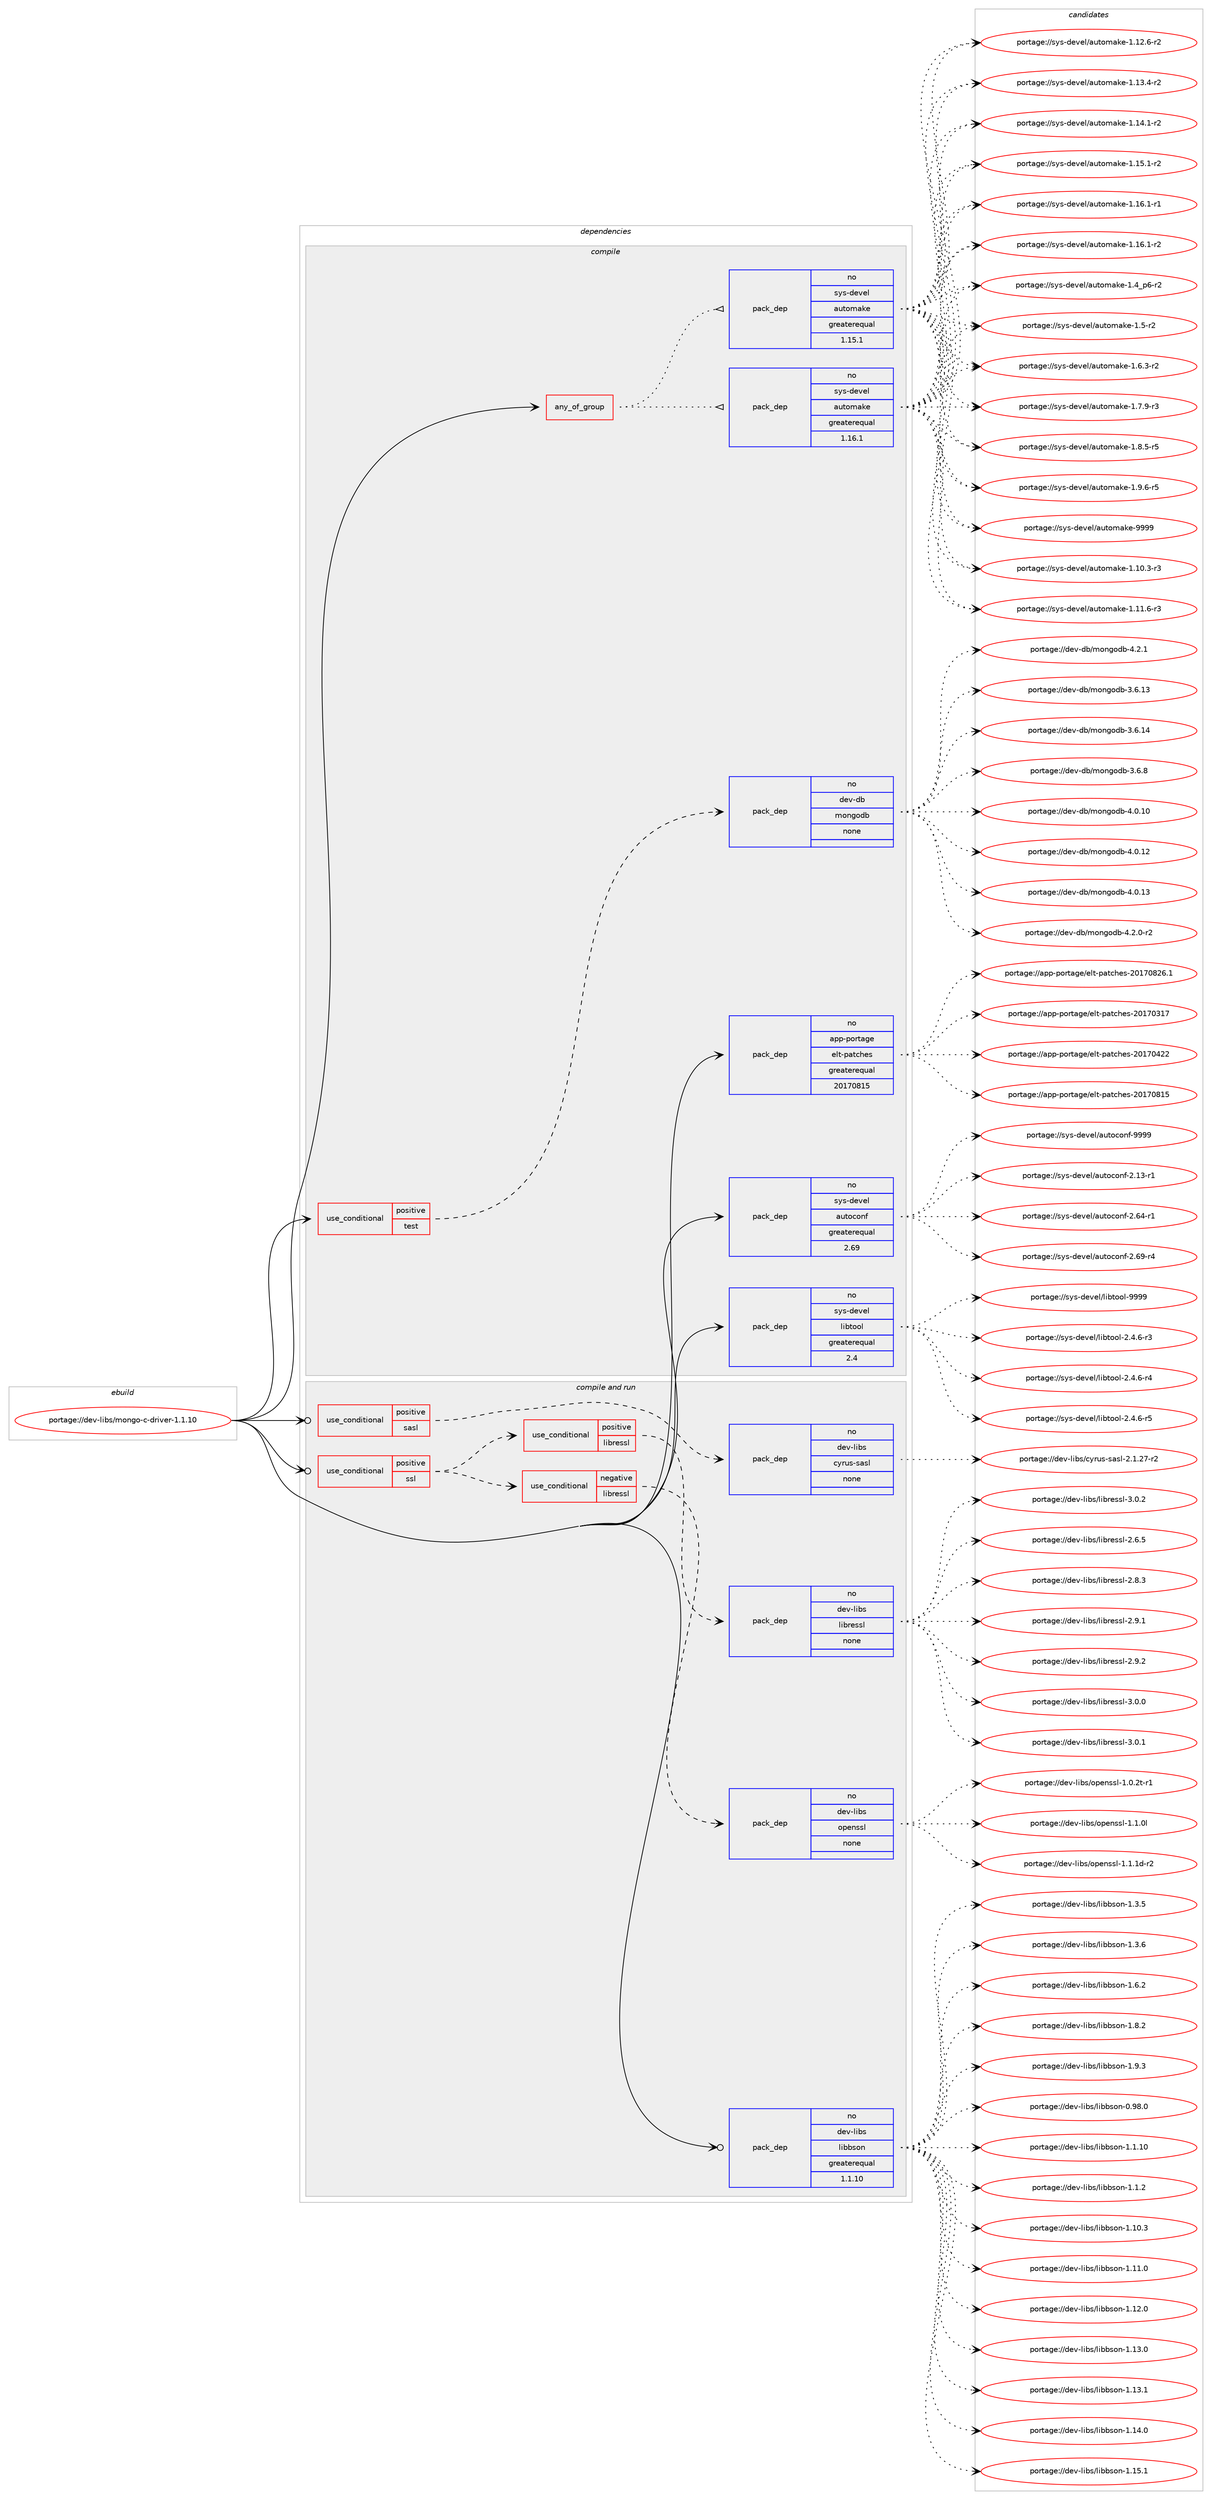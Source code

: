 digraph prolog {

# *************
# Graph options
# *************

newrank=true;
concentrate=true;
compound=true;
graph [rankdir=LR,fontname=Helvetica,fontsize=10,ranksep=1.5];#, ranksep=2.5, nodesep=0.2];
edge  [arrowhead=vee];
node  [fontname=Helvetica,fontsize=10];

# **********
# The ebuild
# **********

subgraph cluster_leftcol {
color=gray;
rank=same;
label=<<i>ebuild</i>>;
id [label="portage://dev-libs/mongo-c-driver-1.1.10", color=red, width=4, href="../dev-libs/mongo-c-driver-1.1.10.svg"];
}

# ****************
# The dependencies
# ****************

subgraph cluster_midcol {
color=gray;
label=<<i>dependencies</i>>;
subgraph cluster_compile {
fillcolor="#eeeeee";
style=filled;
label=<<i>compile</i>>;
subgraph any3032 {
dependency102875 [label=<<TABLE BORDER="0" CELLBORDER="1" CELLSPACING="0" CELLPADDING="4"><TR><TD CELLPADDING="10">any_of_group</TD></TR></TABLE>>, shape=none, color=red];subgraph pack78234 {
dependency102876 [label=<<TABLE BORDER="0" CELLBORDER="1" CELLSPACING="0" CELLPADDING="4" WIDTH="220"><TR><TD ROWSPAN="6" CELLPADDING="30">pack_dep</TD></TR><TR><TD WIDTH="110">no</TD></TR><TR><TD>sys-devel</TD></TR><TR><TD>automake</TD></TR><TR><TD>greaterequal</TD></TR><TR><TD>1.16.1</TD></TR></TABLE>>, shape=none, color=blue];
}
dependency102875:e -> dependency102876:w [weight=20,style="dotted",arrowhead="oinv"];
subgraph pack78235 {
dependency102877 [label=<<TABLE BORDER="0" CELLBORDER="1" CELLSPACING="0" CELLPADDING="4" WIDTH="220"><TR><TD ROWSPAN="6" CELLPADDING="30">pack_dep</TD></TR><TR><TD WIDTH="110">no</TD></TR><TR><TD>sys-devel</TD></TR><TR><TD>automake</TD></TR><TR><TD>greaterequal</TD></TR><TR><TD>1.15.1</TD></TR></TABLE>>, shape=none, color=blue];
}
dependency102875:e -> dependency102877:w [weight=20,style="dotted",arrowhead="oinv"];
}
id:e -> dependency102875:w [weight=20,style="solid",arrowhead="vee"];
subgraph cond21550 {
dependency102878 [label=<<TABLE BORDER="0" CELLBORDER="1" CELLSPACING="0" CELLPADDING="4"><TR><TD ROWSPAN="3" CELLPADDING="10">use_conditional</TD></TR><TR><TD>positive</TD></TR><TR><TD>test</TD></TR></TABLE>>, shape=none, color=red];
subgraph pack78236 {
dependency102879 [label=<<TABLE BORDER="0" CELLBORDER="1" CELLSPACING="0" CELLPADDING="4" WIDTH="220"><TR><TD ROWSPAN="6" CELLPADDING="30">pack_dep</TD></TR><TR><TD WIDTH="110">no</TD></TR><TR><TD>dev-db</TD></TR><TR><TD>mongodb</TD></TR><TR><TD>none</TD></TR><TR><TD></TD></TR></TABLE>>, shape=none, color=blue];
}
dependency102878:e -> dependency102879:w [weight=20,style="dashed",arrowhead="vee"];
}
id:e -> dependency102878:w [weight=20,style="solid",arrowhead="vee"];
subgraph pack78237 {
dependency102880 [label=<<TABLE BORDER="0" CELLBORDER="1" CELLSPACING="0" CELLPADDING="4" WIDTH="220"><TR><TD ROWSPAN="6" CELLPADDING="30">pack_dep</TD></TR><TR><TD WIDTH="110">no</TD></TR><TR><TD>app-portage</TD></TR><TR><TD>elt-patches</TD></TR><TR><TD>greaterequal</TD></TR><TR><TD>20170815</TD></TR></TABLE>>, shape=none, color=blue];
}
id:e -> dependency102880:w [weight=20,style="solid",arrowhead="vee"];
subgraph pack78238 {
dependency102881 [label=<<TABLE BORDER="0" CELLBORDER="1" CELLSPACING="0" CELLPADDING="4" WIDTH="220"><TR><TD ROWSPAN="6" CELLPADDING="30">pack_dep</TD></TR><TR><TD WIDTH="110">no</TD></TR><TR><TD>sys-devel</TD></TR><TR><TD>autoconf</TD></TR><TR><TD>greaterequal</TD></TR><TR><TD>2.69</TD></TR></TABLE>>, shape=none, color=blue];
}
id:e -> dependency102881:w [weight=20,style="solid",arrowhead="vee"];
subgraph pack78239 {
dependency102882 [label=<<TABLE BORDER="0" CELLBORDER="1" CELLSPACING="0" CELLPADDING="4" WIDTH="220"><TR><TD ROWSPAN="6" CELLPADDING="30">pack_dep</TD></TR><TR><TD WIDTH="110">no</TD></TR><TR><TD>sys-devel</TD></TR><TR><TD>libtool</TD></TR><TR><TD>greaterequal</TD></TR><TR><TD>2.4</TD></TR></TABLE>>, shape=none, color=blue];
}
id:e -> dependency102882:w [weight=20,style="solid",arrowhead="vee"];
}
subgraph cluster_compileandrun {
fillcolor="#eeeeee";
style=filled;
label=<<i>compile and run</i>>;
subgraph cond21551 {
dependency102883 [label=<<TABLE BORDER="0" CELLBORDER="1" CELLSPACING="0" CELLPADDING="4"><TR><TD ROWSPAN="3" CELLPADDING="10">use_conditional</TD></TR><TR><TD>positive</TD></TR><TR><TD>sasl</TD></TR></TABLE>>, shape=none, color=red];
subgraph pack78240 {
dependency102884 [label=<<TABLE BORDER="0" CELLBORDER="1" CELLSPACING="0" CELLPADDING="4" WIDTH="220"><TR><TD ROWSPAN="6" CELLPADDING="30">pack_dep</TD></TR><TR><TD WIDTH="110">no</TD></TR><TR><TD>dev-libs</TD></TR><TR><TD>cyrus-sasl</TD></TR><TR><TD>none</TD></TR><TR><TD></TD></TR></TABLE>>, shape=none, color=blue];
}
dependency102883:e -> dependency102884:w [weight=20,style="dashed",arrowhead="vee"];
}
id:e -> dependency102883:w [weight=20,style="solid",arrowhead="odotvee"];
subgraph cond21552 {
dependency102885 [label=<<TABLE BORDER="0" CELLBORDER="1" CELLSPACING="0" CELLPADDING="4"><TR><TD ROWSPAN="3" CELLPADDING="10">use_conditional</TD></TR><TR><TD>positive</TD></TR><TR><TD>ssl</TD></TR></TABLE>>, shape=none, color=red];
subgraph cond21553 {
dependency102886 [label=<<TABLE BORDER="0" CELLBORDER="1" CELLSPACING="0" CELLPADDING="4"><TR><TD ROWSPAN="3" CELLPADDING="10">use_conditional</TD></TR><TR><TD>negative</TD></TR><TR><TD>libressl</TD></TR></TABLE>>, shape=none, color=red];
subgraph pack78241 {
dependency102887 [label=<<TABLE BORDER="0" CELLBORDER="1" CELLSPACING="0" CELLPADDING="4" WIDTH="220"><TR><TD ROWSPAN="6" CELLPADDING="30">pack_dep</TD></TR><TR><TD WIDTH="110">no</TD></TR><TR><TD>dev-libs</TD></TR><TR><TD>openssl</TD></TR><TR><TD>none</TD></TR><TR><TD></TD></TR></TABLE>>, shape=none, color=blue];
}
dependency102886:e -> dependency102887:w [weight=20,style="dashed",arrowhead="vee"];
}
dependency102885:e -> dependency102886:w [weight=20,style="dashed",arrowhead="vee"];
subgraph cond21554 {
dependency102888 [label=<<TABLE BORDER="0" CELLBORDER="1" CELLSPACING="0" CELLPADDING="4"><TR><TD ROWSPAN="3" CELLPADDING="10">use_conditional</TD></TR><TR><TD>positive</TD></TR><TR><TD>libressl</TD></TR></TABLE>>, shape=none, color=red];
subgraph pack78242 {
dependency102889 [label=<<TABLE BORDER="0" CELLBORDER="1" CELLSPACING="0" CELLPADDING="4" WIDTH="220"><TR><TD ROWSPAN="6" CELLPADDING="30">pack_dep</TD></TR><TR><TD WIDTH="110">no</TD></TR><TR><TD>dev-libs</TD></TR><TR><TD>libressl</TD></TR><TR><TD>none</TD></TR><TR><TD></TD></TR></TABLE>>, shape=none, color=blue];
}
dependency102888:e -> dependency102889:w [weight=20,style="dashed",arrowhead="vee"];
}
dependency102885:e -> dependency102888:w [weight=20,style="dashed",arrowhead="vee"];
}
id:e -> dependency102885:w [weight=20,style="solid",arrowhead="odotvee"];
subgraph pack78243 {
dependency102890 [label=<<TABLE BORDER="0" CELLBORDER="1" CELLSPACING="0" CELLPADDING="4" WIDTH="220"><TR><TD ROWSPAN="6" CELLPADDING="30">pack_dep</TD></TR><TR><TD WIDTH="110">no</TD></TR><TR><TD>dev-libs</TD></TR><TR><TD>libbson</TD></TR><TR><TD>greaterequal</TD></TR><TR><TD>1.1.10</TD></TR></TABLE>>, shape=none, color=blue];
}
id:e -> dependency102890:w [weight=20,style="solid",arrowhead="odotvee"];
}
subgraph cluster_run {
fillcolor="#eeeeee";
style=filled;
label=<<i>run</i>>;
}
}

# **************
# The candidates
# **************

subgraph cluster_choices {
rank=same;
color=gray;
label=<<i>candidates</i>>;

subgraph choice78234 {
color=black;
nodesep=1;
choiceportage11512111545100101118101108479711711611110997107101454946494846514511451 [label="portage://sys-devel/automake-1.10.3-r3", color=red, width=4,href="../sys-devel/automake-1.10.3-r3.svg"];
choiceportage11512111545100101118101108479711711611110997107101454946494946544511451 [label="portage://sys-devel/automake-1.11.6-r3", color=red, width=4,href="../sys-devel/automake-1.11.6-r3.svg"];
choiceportage11512111545100101118101108479711711611110997107101454946495046544511450 [label="portage://sys-devel/automake-1.12.6-r2", color=red, width=4,href="../sys-devel/automake-1.12.6-r2.svg"];
choiceportage11512111545100101118101108479711711611110997107101454946495146524511450 [label="portage://sys-devel/automake-1.13.4-r2", color=red, width=4,href="../sys-devel/automake-1.13.4-r2.svg"];
choiceportage11512111545100101118101108479711711611110997107101454946495246494511450 [label="portage://sys-devel/automake-1.14.1-r2", color=red, width=4,href="../sys-devel/automake-1.14.1-r2.svg"];
choiceportage11512111545100101118101108479711711611110997107101454946495346494511450 [label="portage://sys-devel/automake-1.15.1-r2", color=red, width=4,href="../sys-devel/automake-1.15.1-r2.svg"];
choiceportage11512111545100101118101108479711711611110997107101454946495446494511449 [label="portage://sys-devel/automake-1.16.1-r1", color=red, width=4,href="../sys-devel/automake-1.16.1-r1.svg"];
choiceportage11512111545100101118101108479711711611110997107101454946495446494511450 [label="portage://sys-devel/automake-1.16.1-r2", color=red, width=4,href="../sys-devel/automake-1.16.1-r2.svg"];
choiceportage115121115451001011181011084797117116111109971071014549465295112544511450 [label="portage://sys-devel/automake-1.4_p6-r2", color=red, width=4,href="../sys-devel/automake-1.4_p6-r2.svg"];
choiceportage11512111545100101118101108479711711611110997107101454946534511450 [label="portage://sys-devel/automake-1.5-r2", color=red, width=4,href="../sys-devel/automake-1.5-r2.svg"];
choiceportage115121115451001011181011084797117116111109971071014549465446514511450 [label="portage://sys-devel/automake-1.6.3-r2", color=red, width=4,href="../sys-devel/automake-1.6.3-r2.svg"];
choiceportage115121115451001011181011084797117116111109971071014549465546574511451 [label="portage://sys-devel/automake-1.7.9-r3", color=red, width=4,href="../sys-devel/automake-1.7.9-r3.svg"];
choiceportage115121115451001011181011084797117116111109971071014549465646534511453 [label="portage://sys-devel/automake-1.8.5-r5", color=red, width=4,href="../sys-devel/automake-1.8.5-r5.svg"];
choiceportage115121115451001011181011084797117116111109971071014549465746544511453 [label="portage://sys-devel/automake-1.9.6-r5", color=red, width=4,href="../sys-devel/automake-1.9.6-r5.svg"];
choiceportage115121115451001011181011084797117116111109971071014557575757 [label="portage://sys-devel/automake-9999", color=red, width=4,href="../sys-devel/automake-9999.svg"];
dependency102876:e -> choiceportage11512111545100101118101108479711711611110997107101454946494846514511451:w [style=dotted,weight="100"];
dependency102876:e -> choiceportage11512111545100101118101108479711711611110997107101454946494946544511451:w [style=dotted,weight="100"];
dependency102876:e -> choiceportage11512111545100101118101108479711711611110997107101454946495046544511450:w [style=dotted,weight="100"];
dependency102876:e -> choiceportage11512111545100101118101108479711711611110997107101454946495146524511450:w [style=dotted,weight="100"];
dependency102876:e -> choiceportage11512111545100101118101108479711711611110997107101454946495246494511450:w [style=dotted,weight="100"];
dependency102876:e -> choiceportage11512111545100101118101108479711711611110997107101454946495346494511450:w [style=dotted,weight="100"];
dependency102876:e -> choiceportage11512111545100101118101108479711711611110997107101454946495446494511449:w [style=dotted,weight="100"];
dependency102876:e -> choiceportage11512111545100101118101108479711711611110997107101454946495446494511450:w [style=dotted,weight="100"];
dependency102876:e -> choiceportage115121115451001011181011084797117116111109971071014549465295112544511450:w [style=dotted,weight="100"];
dependency102876:e -> choiceportage11512111545100101118101108479711711611110997107101454946534511450:w [style=dotted,weight="100"];
dependency102876:e -> choiceportage115121115451001011181011084797117116111109971071014549465446514511450:w [style=dotted,weight="100"];
dependency102876:e -> choiceportage115121115451001011181011084797117116111109971071014549465546574511451:w [style=dotted,weight="100"];
dependency102876:e -> choiceportage115121115451001011181011084797117116111109971071014549465646534511453:w [style=dotted,weight="100"];
dependency102876:e -> choiceportage115121115451001011181011084797117116111109971071014549465746544511453:w [style=dotted,weight="100"];
dependency102876:e -> choiceportage115121115451001011181011084797117116111109971071014557575757:w [style=dotted,weight="100"];
}
subgraph choice78235 {
color=black;
nodesep=1;
choiceportage11512111545100101118101108479711711611110997107101454946494846514511451 [label="portage://sys-devel/automake-1.10.3-r3", color=red, width=4,href="../sys-devel/automake-1.10.3-r3.svg"];
choiceportage11512111545100101118101108479711711611110997107101454946494946544511451 [label="portage://sys-devel/automake-1.11.6-r3", color=red, width=4,href="../sys-devel/automake-1.11.6-r3.svg"];
choiceportage11512111545100101118101108479711711611110997107101454946495046544511450 [label="portage://sys-devel/automake-1.12.6-r2", color=red, width=4,href="../sys-devel/automake-1.12.6-r2.svg"];
choiceportage11512111545100101118101108479711711611110997107101454946495146524511450 [label="portage://sys-devel/automake-1.13.4-r2", color=red, width=4,href="../sys-devel/automake-1.13.4-r2.svg"];
choiceportage11512111545100101118101108479711711611110997107101454946495246494511450 [label="portage://sys-devel/automake-1.14.1-r2", color=red, width=4,href="../sys-devel/automake-1.14.1-r2.svg"];
choiceportage11512111545100101118101108479711711611110997107101454946495346494511450 [label="portage://sys-devel/automake-1.15.1-r2", color=red, width=4,href="../sys-devel/automake-1.15.1-r2.svg"];
choiceportage11512111545100101118101108479711711611110997107101454946495446494511449 [label="portage://sys-devel/automake-1.16.1-r1", color=red, width=4,href="../sys-devel/automake-1.16.1-r1.svg"];
choiceportage11512111545100101118101108479711711611110997107101454946495446494511450 [label="portage://sys-devel/automake-1.16.1-r2", color=red, width=4,href="../sys-devel/automake-1.16.1-r2.svg"];
choiceportage115121115451001011181011084797117116111109971071014549465295112544511450 [label="portage://sys-devel/automake-1.4_p6-r2", color=red, width=4,href="../sys-devel/automake-1.4_p6-r2.svg"];
choiceportage11512111545100101118101108479711711611110997107101454946534511450 [label="portage://sys-devel/automake-1.5-r2", color=red, width=4,href="../sys-devel/automake-1.5-r2.svg"];
choiceportage115121115451001011181011084797117116111109971071014549465446514511450 [label="portage://sys-devel/automake-1.6.3-r2", color=red, width=4,href="../sys-devel/automake-1.6.3-r2.svg"];
choiceportage115121115451001011181011084797117116111109971071014549465546574511451 [label="portage://sys-devel/automake-1.7.9-r3", color=red, width=4,href="../sys-devel/automake-1.7.9-r3.svg"];
choiceportage115121115451001011181011084797117116111109971071014549465646534511453 [label="portage://sys-devel/automake-1.8.5-r5", color=red, width=4,href="../sys-devel/automake-1.8.5-r5.svg"];
choiceportage115121115451001011181011084797117116111109971071014549465746544511453 [label="portage://sys-devel/automake-1.9.6-r5", color=red, width=4,href="../sys-devel/automake-1.9.6-r5.svg"];
choiceportage115121115451001011181011084797117116111109971071014557575757 [label="portage://sys-devel/automake-9999", color=red, width=4,href="../sys-devel/automake-9999.svg"];
dependency102877:e -> choiceportage11512111545100101118101108479711711611110997107101454946494846514511451:w [style=dotted,weight="100"];
dependency102877:e -> choiceportage11512111545100101118101108479711711611110997107101454946494946544511451:w [style=dotted,weight="100"];
dependency102877:e -> choiceportage11512111545100101118101108479711711611110997107101454946495046544511450:w [style=dotted,weight="100"];
dependency102877:e -> choiceportage11512111545100101118101108479711711611110997107101454946495146524511450:w [style=dotted,weight="100"];
dependency102877:e -> choiceportage11512111545100101118101108479711711611110997107101454946495246494511450:w [style=dotted,weight="100"];
dependency102877:e -> choiceportage11512111545100101118101108479711711611110997107101454946495346494511450:w [style=dotted,weight="100"];
dependency102877:e -> choiceportage11512111545100101118101108479711711611110997107101454946495446494511449:w [style=dotted,weight="100"];
dependency102877:e -> choiceportage11512111545100101118101108479711711611110997107101454946495446494511450:w [style=dotted,weight="100"];
dependency102877:e -> choiceportage115121115451001011181011084797117116111109971071014549465295112544511450:w [style=dotted,weight="100"];
dependency102877:e -> choiceportage11512111545100101118101108479711711611110997107101454946534511450:w [style=dotted,weight="100"];
dependency102877:e -> choiceportage115121115451001011181011084797117116111109971071014549465446514511450:w [style=dotted,weight="100"];
dependency102877:e -> choiceportage115121115451001011181011084797117116111109971071014549465546574511451:w [style=dotted,weight="100"];
dependency102877:e -> choiceportage115121115451001011181011084797117116111109971071014549465646534511453:w [style=dotted,weight="100"];
dependency102877:e -> choiceportage115121115451001011181011084797117116111109971071014549465746544511453:w [style=dotted,weight="100"];
dependency102877:e -> choiceportage115121115451001011181011084797117116111109971071014557575757:w [style=dotted,weight="100"];
}
subgraph choice78236 {
color=black;
nodesep=1;
choiceportage1001011184510098471091111101031111009845514654464951 [label="portage://dev-db/mongodb-3.6.13", color=red, width=4,href="../dev-db/mongodb-3.6.13.svg"];
choiceportage1001011184510098471091111101031111009845514654464952 [label="portage://dev-db/mongodb-3.6.14", color=red, width=4,href="../dev-db/mongodb-3.6.14.svg"];
choiceportage10010111845100984710911111010311110098455146544656 [label="portage://dev-db/mongodb-3.6.8", color=red, width=4,href="../dev-db/mongodb-3.6.8.svg"];
choiceportage1001011184510098471091111101031111009845524648464948 [label="portage://dev-db/mongodb-4.0.10", color=red, width=4,href="../dev-db/mongodb-4.0.10.svg"];
choiceportage1001011184510098471091111101031111009845524648464950 [label="portage://dev-db/mongodb-4.0.12", color=red, width=4,href="../dev-db/mongodb-4.0.12.svg"];
choiceportage1001011184510098471091111101031111009845524648464951 [label="portage://dev-db/mongodb-4.0.13", color=red, width=4,href="../dev-db/mongodb-4.0.13.svg"];
choiceportage100101118451009847109111110103111100984552465046484511450 [label="portage://dev-db/mongodb-4.2.0-r2", color=red, width=4,href="../dev-db/mongodb-4.2.0-r2.svg"];
choiceportage10010111845100984710911111010311110098455246504649 [label="portage://dev-db/mongodb-4.2.1", color=red, width=4,href="../dev-db/mongodb-4.2.1.svg"];
dependency102879:e -> choiceportage1001011184510098471091111101031111009845514654464951:w [style=dotted,weight="100"];
dependency102879:e -> choiceportage1001011184510098471091111101031111009845514654464952:w [style=dotted,weight="100"];
dependency102879:e -> choiceportage10010111845100984710911111010311110098455146544656:w [style=dotted,weight="100"];
dependency102879:e -> choiceportage1001011184510098471091111101031111009845524648464948:w [style=dotted,weight="100"];
dependency102879:e -> choiceportage1001011184510098471091111101031111009845524648464950:w [style=dotted,weight="100"];
dependency102879:e -> choiceportage1001011184510098471091111101031111009845524648464951:w [style=dotted,weight="100"];
dependency102879:e -> choiceportage100101118451009847109111110103111100984552465046484511450:w [style=dotted,weight="100"];
dependency102879:e -> choiceportage10010111845100984710911111010311110098455246504649:w [style=dotted,weight="100"];
}
subgraph choice78237 {
color=black;
nodesep=1;
choiceportage97112112451121111141169710310147101108116451129711699104101115455048495548514955 [label="portage://app-portage/elt-patches-20170317", color=red, width=4,href="../app-portage/elt-patches-20170317.svg"];
choiceportage97112112451121111141169710310147101108116451129711699104101115455048495548525050 [label="portage://app-portage/elt-patches-20170422", color=red, width=4,href="../app-portage/elt-patches-20170422.svg"];
choiceportage97112112451121111141169710310147101108116451129711699104101115455048495548564953 [label="portage://app-portage/elt-patches-20170815", color=red, width=4,href="../app-portage/elt-patches-20170815.svg"];
choiceportage971121124511211111411697103101471011081164511297116991041011154550484955485650544649 [label="portage://app-portage/elt-patches-20170826.1", color=red, width=4,href="../app-portage/elt-patches-20170826.1.svg"];
dependency102880:e -> choiceportage97112112451121111141169710310147101108116451129711699104101115455048495548514955:w [style=dotted,weight="100"];
dependency102880:e -> choiceportage97112112451121111141169710310147101108116451129711699104101115455048495548525050:w [style=dotted,weight="100"];
dependency102880:e -> choiceportage97112112451121111141169710310147101108116451129711699104101115455048495548564953:w [style=dotted,weight="100"];
dependency102880:e -> choiceportage971121124511211111411697103101471011081164511297116991041011154550484955485650544649:w [style=dotted,weight="100"];
}
subgraph choice78238 {
color=black;
nodesep=1;
choiceportage1151211154510010111810110847971171161119911111010245504649514511449 [label="portage://sys-devel/autoconf-2.13-r1", color=red, width=4,href="../sys-devel/autoconf-2.13-r1.svg"];
choiceportage1151211154510010111810110847971171161119911111010245504654524511449 [label="portage://sys-devel/autoconf-2.64-r1", color=red, width=4,href="../sys-devel/autoconf-2.64-r1.svg"];
choiceportage1151211154510010111810110847971171161119911111010245504654574511452 [label="portage://sys-devel/autoconf-2.69-r4", color=red, width=4,href="../sys-devel/autoconf-2.69-r4.svg"];
choiceportage115121115451001011181011084797117116111991111101024557575757 [label="portage://sys-devel/autoconf-9999", color=red, width=4,href="../sys-devel/autoconf-9999.svg"];
dependency102881:e -> choiceportage1151211154510010111810110847971171161119911111010245504649514511449:w [style=dotted,weight="100"];
dependency102881:e -> choiceportage1151211154510010111810110847971171161119911111010245504654524511449:w [style=dotted,weight="100"];
dependency102881:e -> choiceportage1151211154510010111810110847971171161119911111010245504654574511452:w [style=dotted,weight="100"];
dependency102881:e -> choiceportage115121115451001011181011084797117116111991111101024557575757:w [style=dotted,weight="100"];
}
subgraph choice78239 {
color=black;
nodesep=1;
choiceportage1151211154510010111810110847108105981161111111084550465246544511451 [label="portage://sys-devel/libtool-2.4.6-r3", color=red, width=4,href="../sys-devel/libtool-2.4.6-r3.svg"];
choiceportage1151211154510010111810110847108105981161111111084550465246544511452 [label="portage://sys-devel/libtool-2.4.6-r4", color=red, width=4,href="../sys-devel/libtool-2.4.6-r4.svg"];
choiceportage1151211154510010111810110847108105981161111111084550465246544511453 [label="portage://sys-devel/libtool-2.4.6-r5", color=red, width=4,href="../sys-devel/libtool-2.4.6-r5.svg"];
choiceportage1151211154510010111810110847108105981161111111084557575757 [label="portage://sys-devel/libtool-9999", color=red, width=4,href="../sys-devel/libtool-9999.svg"];
dependency102882:e -> choiceportage1151211154510010111810110847108105981161111111084550465246544511451:w [style=dotted,weight="100"];
dependency102882:e -> choiceportage1151211154510010111810110847108105981161111111084550465246544511452:w [style=dotted,weight="100"];
dependency102882:e -> choiceportage1151211154510010111810110847108105981161111111084550465246544511453:w [style=dotted,weight="100"];
dependency102882:e -> choiceportage1151211154510010111810110847108105981161111111084557575757:w [style=dotted,weight="100"];
}
subgraph choice78240 {
color=black;
nodesep=1;
choiceportage100101118451081059811547991211141171154511597115108455046494650554511450 [label="portage://dev-libs/cyrus-sasl-2.1.27-r2", color=red, width=4,href="../dev-libs/cyrus-sasl-2.1.27-r2.svg"];
dependency102884:e -> choiceportage100101118451081059811547991211141171154511597115108455046494650554511450:w [style=dotted,weight="100"];
}
subgraph choice78241 {
color=black;
nodesep=1;
choiceportage1001011184510810598115471111121011101151151084549464846501164511449 [label="portage://dev-libs/openssl-1.0.2t-r1", color=red, width=4,href="../dev-libs/openssl-1.0.2t-r1.svg"];
choiceportage100101118451081059811547111112101110115115108454946494648108 [label="portage://dev-libs/openssl-1.1.0l", color=red, width=4,href="../dev-libs/openssl-1.1.0l.svg"];
choiceportage1001011184510810598115471111121011101151151084549464946491004511450 [label="portage://dev-libs/openssl-1.1.1d-r2", color=red, width=4,href="../dev-libs/openssl-1.1.1d-r2.svg"];
dependency102887:e -> choiceportage1001011184510810598115471111121011101151151084549464846501164511449:w [style=dotted,weight="100"];
dependency102887:e -> choiceportage100101118451081059811547111112101110115115108454946494648108:w [style=dotted,weight="100"];
dependency102887:e -> choiceportage1001011184510810598115471111121011101151151084549464946491004511450:w [style=dotted,weight="100"];
}
subgraph choice78242 {
color=black;
nodesep=1;
choiceportage10010111845108105981154710810598114101115115108455046544653 [label="portage://dev-libs/libressl-2.6.5", color=red, width=4,href="../dev-libs/libressl-2.6.5.svg"];
choiceportage10010111845108105981154710810598114101115115108455046564651 [label="portage://dev-libs/libressl-2.8.3", color=red, width=4,href="../dev-libs/libressl-2.8.3.svg"];
choiceportage10010111845108105981154710810598114101115115108455046574649 [label="portage://dev-libs/libressl-2.9.1", color=red, width=4,href="../dev-libs/libressl-2.9.1.svg"];
choiceportage10010111845108105981154710810598114101115115108455046574650 [label="portage://dev-libs/libressl-2.9.2", color=red, width=4,href="../dev-libs/libressl-2.9.2.svg"];
choiceportage10010111845108105981154710810598114101115115108455146484648 [label="portage://dev-libs/libressl-3.0.0", color=red, width=4,href="../dev-libs/libressl-3.0.0.svg"];
choiceportage10010111845108105981154710810598114101115115108455146484649 [label="portage://dev-libs/libressl-3.0.1", color=red, width=4,href="../dev-libs/libressl-3.0.1.svg"];
choiceportage10010111845108105981154710810598114101115115108455146484650 [label="portage://dev-libs/libressl-3.0.2", color=red, width=4,href="../dev-libs/libressl-3.0.2.svg"];
dependency102889:e -> choiceportage10010111845108105981154710810598114101115115108455046544653:w [style=dotted,weight="100"];
dependency102889:e -> choiceportage10010111845108105981154710810598114101115115108455046564651:w [style=dotted,weight="100"];
dependency102889:e -> choiceportage10010111845108105981154710810598114101115115108455046574649:w [style=dotted,weight="100"];
dependency102889:e -> choiceportage10010111845108105981154710810598114101115115108455046574650:w [style=dotted,weight="100"];
dependency102889:e -> choiceportage10010111845108105981154710810598114101115115108455146484648:w [style=dotted,weight="100"];
dependency102889:e -> choiceportage10010111845108105981154710810598114101115115108455146484649:w [style=dotted,weight="100"];
dependency102889:e -> choiceportage10010111845108105981154710810598114101115115108455146484650:w [style=dotted,weight="100"];
}
subgraph choice78243 {
color=black;
nodesep=1;
choiceportage100101118451081059811547108105989811511111045484657564648 [label="portage://dev-libs/libbson-0.98.0", color=red, width=4,href="../dev-libs/libbson-0.98.0.svg"];
choiceportage100101118451081059811547108105989811511111045494649464948 [label="portage://dev-libs/libbson-1.1.10", color=red, width=4,href="../dev-libs/libbson-1.1.10.svg"];
choiceportage1001011184510810598115471081059898115111110454946494650 [label="portage://dev-libs/libbson-1.1.2", color=red, width=4,href="../dev-libs/libbson-1.1.2.svg"];
choiceportage100101118451081059811547108105989811511111045494649484651 [label="portage://dev-libs/libbson-1.10.3", color=red, width=4,href="../dev-libs/libbson-1.10.3.svg"];
choiceportage100101118451081059811547108105989811511111045494649494648 [label="portage://dev-libs/libbson-1.11.0", color=red, width=4,href="../dev-libs/libbson-1.11.0.svg"];
choiceportage100101118451081059811547108105989811511111045494649504648 [label="portage://dev-libs/libbson-1.12.0", color=red, width=4,href="../dev-libs/libbson-1.12.0.svg"];
choiceportage100101118451081059811547108105989811511111045494649514648 [label="portage://dev-libs/libbson-1.13.0", color=red, width=4,href="../dev-libs/libbson-1.13.0.svg"];
choiceportage100101118451081059811547108105989811511111045494649514649 [label="portage://dev-libs/libbson-1.13.1", color=red, width=4,href="../dev-libs/libbson-1.13.1.svg"];
choiceportage100101118451081059811547108105989811511111045494649524648 [label="portage://dev-libs/libbson-1.14.0", color=red, width=4,href="../dev-libs/libbson-1.14.0.svg"];
choiceportage100101118451081059811547108105989811511111045494649534649 [label="portage://dev-libs/libbson-1.15.1", color=red, width=4,href="../dev-libs/libbson-1.15.1.svg"];
choiceportage1001011184510810598115471081059898115111110454946514653 [label="portage://dev-libs/libbson-1.3.5", color=red, width=4,href="../dev-libs/libbson-1.3.5.svg"];
choiceportage1001011184510810598115471081059898115111110454946514654 [label="portage://dev-libs/libbson-1.3.6", color=red, width=4,href="../dev-libs/libbson-1.3.6.svg"];
choiceportage1001011184510810598115471081059898115111110454946544650 [label="portage://dev-libs/libbson-1.6.2", color=red, width=4,href="../dev-libs/libbson-1.6.2.svg"];
choiceportage1001011184510810598115471081059898115111110454946564650 [label="portage://dev-libs/libbson-1.8.2", color=red, width=4,href="../dev-libs/libbson-1.8.2.svg"];
choiceportage1001011184510810598115471081059898115111110454946574651 [label="portage://dev-libs/libbson-1.9.3", color=red, width=4,href="../dev-libs/libbson-1.9.3.svg"];
dependency102890:e -> choiceportage100101118451081059811547108105989811511111045484657564648:w [style=dotted,weight="100"];
dependency102890:e -> choiceportage100101118451081059811547108105989811511111045494649464948:w [style=dotted,weight="100"];
dependency102890:e -> choiceportage1001011184510810598115471081059898115111110454946494650:w [style=dotted,weight="100"];
dependency102890:e -> choiceportage100101118451081059811547108105989811511111045494649484651:w [style=dotted,weight="100"];
dependency102890:e -> choiceportage100101118451081059811547108105989811511111045494649494648:w [style=dotted,weight="100"];
dependency102890:e -> choiceportage100101118451081059811547108105989811511111045494649504648:w [style=dotted,weight="100"];
dependency102890:e -> choiceportage100101118451081059811547108105989811511111045494649514648:w [style=dotted,weight="100"];
dependency102890:e -> choiceportage100101118451081059811547108105989811511111045494649514649:w [style=dotted,weight="100"];
dependency102890:e -> choiceportage100101118451081059811547108105989811511111045494649524648:w [style=dotted,weight="100"];
dependency102890:e -> choiceportage100101118451081059811547108105989811511111045494649534649:w [style=dotted,weight="100"];
dependency102890:e -> choiceportage1001011184510810598115471081059898115111110454946514653:w [style=dotted,weight="100"];
dependency102890:e -> choiceportage1001011184510810598115471081059898115111110454946514654:w [style=dotted,weight="100"];
dependency102890:e -> choiceportage1001011184510810598115471081059898115111110454946544650:w [style=dotted,weight="100"];
dependency102890:e -> choiceportage1001011184510810598115471081059898115111110454946564650:w [style=dotted,weight="100"];
dependency102890:e -> choiceportage1001011184510810598115471081059898115111110454946574651:w [style=dotted,weight="100"];
}
}

}
